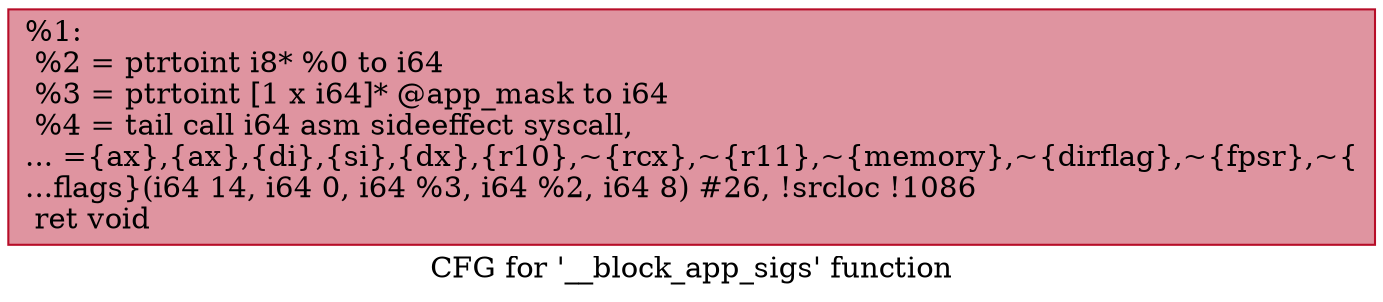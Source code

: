 digraph "CFG for '__block_app_sigs' function" {
	label="CFG for '__block_app_sigs' function";

	Node0x241c660 [shape=record,color="#b70d28ff", style=filled, fillcolor="#b70d2870",label="{%1:\l  %2 = ptrtoint i8* %0 to i64\l  %3 = ptrtoint [1 x i64]* @app_mask to i64\l  %4 = tail call i64 asm sideeffect syscall,\l... =\{ax\},\{ax\},\{di\},\{si\},\{dx\},\{r10\},~\{rcx\},~\{r11\},~\{memory\},~\{dirflag\},~\{fpsr\},~\{\l...flags\}(i64 14, i64 0, i64 %3, i64 %2, i64 8) #26, !srcloc !1086\l  ret void\l}"];
}
